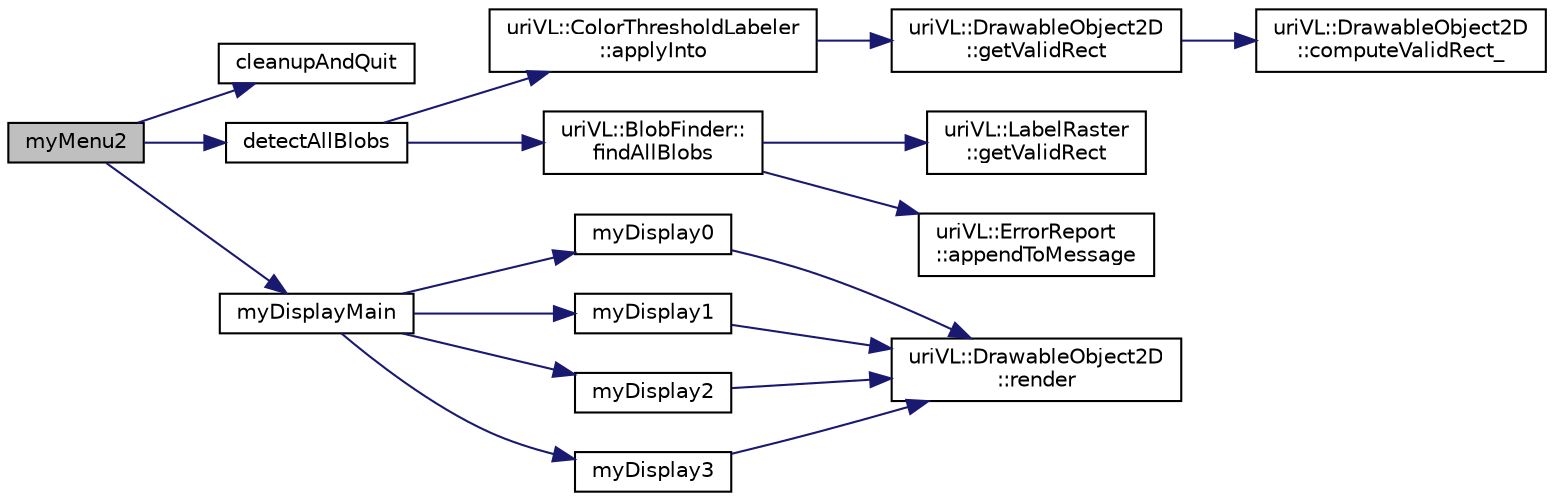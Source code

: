 digraph "myMenu2"
{
  edge [fontname="Helvetica",fontsize="10",labelfontname="Helvetica",labelfontsize="10"];
  node [fontname="Helvetica",fontsize="10",shape=record];
  rankdir="LR";
  Node1 [label="myMenu2",height=0.2,width=0.4,color="black", fillcolor="grey75", style="filled", fontcolor="black"];
  Node1 -> Node2 [color="midnightblue",fontsize="10",style="solid",fontname="Helvetica"];
  Node2 [label="cleanupAndQuit",height=0.2,width=0.4,color="black", fillcolor="white", style="filled",URL="$main__filling_8cpp.html#ab5774c0c168c63ad4c75e9bf6f09e72b"];
  Node1 -> Node3 [color="midnightblue",fontsize="10",style="solid",fontname="Helvetica"];
  Node3 [label="detectAllBlobs",height=0.2,width=0.4,color="black", fillcolor="white", style="filled",URL="$main__filling_8cpp.html#a7e7d1972d7d427496999e3ea8f293e2c"];
  Node3 -> Node4 [color="midnightblue",fontsize="10",style="solid",fontname="Helvetica"];
  Node4 [label="uriVL::ColorThresholdLabeler\l::applyInto",height=0.2,width=0.4,color="black", fillcolor="white", style="filled",URL="$classuriVL_1_1ColorThresholdLabeler.html#a5f65b75faba5f01be9d09363e248de8c",tooltip="Applies this operator to an image, returns the result as a LabelRaster. "];
  Node4 -> Node5 [color="midnightblue",fontsize="10",style="solid",fontname="Helvetica"];
  Node5 [label="uriVL::DrawableObject2D\l::getValidRect",height=0.2,width=0.4,color="black", fillcolor="white", style="filled",URL="$classuriVL_1_1DrawableObject2D.html#ad654c2c5da02b3b20298c3eef4153874",tooltip="Returns the object&#39;s valid data rectangle. "];
  Node5 -> Node6 [color="midnightblue",fontsize="10",style="solid",fontname="Helvetica"];
  Node6 [label="uriVL::DrawableObject2D\l::computeValidRect_",height=0.2,width=0.4,color="black", fillcolor="white", style="filled",URL="$classuriVL_1_1DrawableObject2D.html#a9eb135fd212d80a8fbc3caa7e242d9dd",tooltip="Calculates the object&#39;s valid box. "];
  Node3 -> Node7 [color="midnightblue",fontsize="10",style="solid",fontname="Helvetica"];
  Node7 [label="uriVL::BlobFinder::\lfindAllBlobs",height=0.2,width=0.4,color="black", fillcolor="white", style="filled",URL="$classuriVL_1_1BlobFinder.html#a7404aa90e173beb8b83136ba46485db7",tooltip="Detect all the blobs in the input label raster from a list of target indices. "];
  Node7 -> Node8 [color="midnightblue",fontsize="10",style="solid",fontname="Helvetica"];
  Node8 [label="uriVL::LabelRaster\l::getValidRect",height=0.2,width=0.4,color="black", fillcolor="white", style="filled",URL="$classuriVL_1_1LabelRaster.html#af9c034eafd1e2c27e80a4143aa2f22d3",tooltip="Returns the label raster&#39;s valid data rectangle. "];
  Node7 -> Node9 [color="midnightblue",fontsize="10",style="solid",fontname="Helvetica"];
  Node9 [label="uriVL::ErrorReport\l::appendToMessage",height=0.2,width=0.4,color="black", fillcolor="white", style="filled",URL="$classuriVL_1_1ErrorReport.html#a65100d12091947d1df26c38f48058569",tooltip="Appends a string to the error message. "];
  Node1 -> Node10 [color="midnightblue",fontsize="10",style="solid",fontname="Helvetica"];
  Node10 [label="myDisplayMain",height=0.2,width=0.4,color="black", fillcolor="white", style="filled",URL="$main__filling_8cpp.html#af86ee6d7809b6842c4e285d141d718a7"];
  Node10 -> Node11 [color="midnightblue",fontsize="10",style="solid",fontname="Helvetica"];
  Node11 [label="myDisplay0",height=0.2,width=0.4,color="black", fillcolor="white", style="filled",URL="$main__filling_8cpp.html#a203e370232115e0fd93fae4a255d9d7d"];
  Node11 -> Node12 [color="midnightblue",fontsize="10",style="solid",fontname="Helvetica"];
  Node12 [label="uriVL::DrawableObject2D\l::render",height=0.2,width=0.4,color="black", fillcolor="white", style="filled",URL="$classuriVL_1_1DrawableObject2D.html#ac8e503cfade891e7ac2a25467cb7d24a",tooltip="Renders the object at the default depth and (0, 0) location. "];
  Node10 -> Node13 [color="midnightblue",fontsize="10",style="solid",fontname="Helvetica"];
  Node13 [label="myDisplay1",height=0.2,width=0.4,color="black", fillcolor="white", style="filled",URL="$main__filling_8cpp.html#a7af0867a250b60f1375c843341bc40b6"];
  Node13 -> Node12 [color="midnightblue",fontsize="10",style="solid",fontname="Helvetica"];
  Node10 -> Node14 [color="midnightblue",fontsize="10",style="solid",fontname="Helvetica"];
  Node14 [label="myDisplay2",height=0.2,width=0.4,color="black", fillcolor="white", style="filled",URL="$main__filling_8cpp.html#a77634c375a18c94063bc5f225fdd2c6b"];
  Node14 -> Node12 [color="midnightblue",fontsize="10",style="solid",fontname="Helvetica"];
  Node10 -> Node15 [color="midnightblue",fontsize="10",style="solid",fontname="Helvetica"];
  Node15 [label="myDisplay3",height=0.2,width=0.4,color="black", fillcolor="white", style="filled",URL="$main__filling_8cpp.html#aefcbd7b72ee22e422927277f895f0d06"];
  Node15 -> Node12 [color="midnightblue",fontsize="10",style="solid",fontname="Helvetica"];
}
